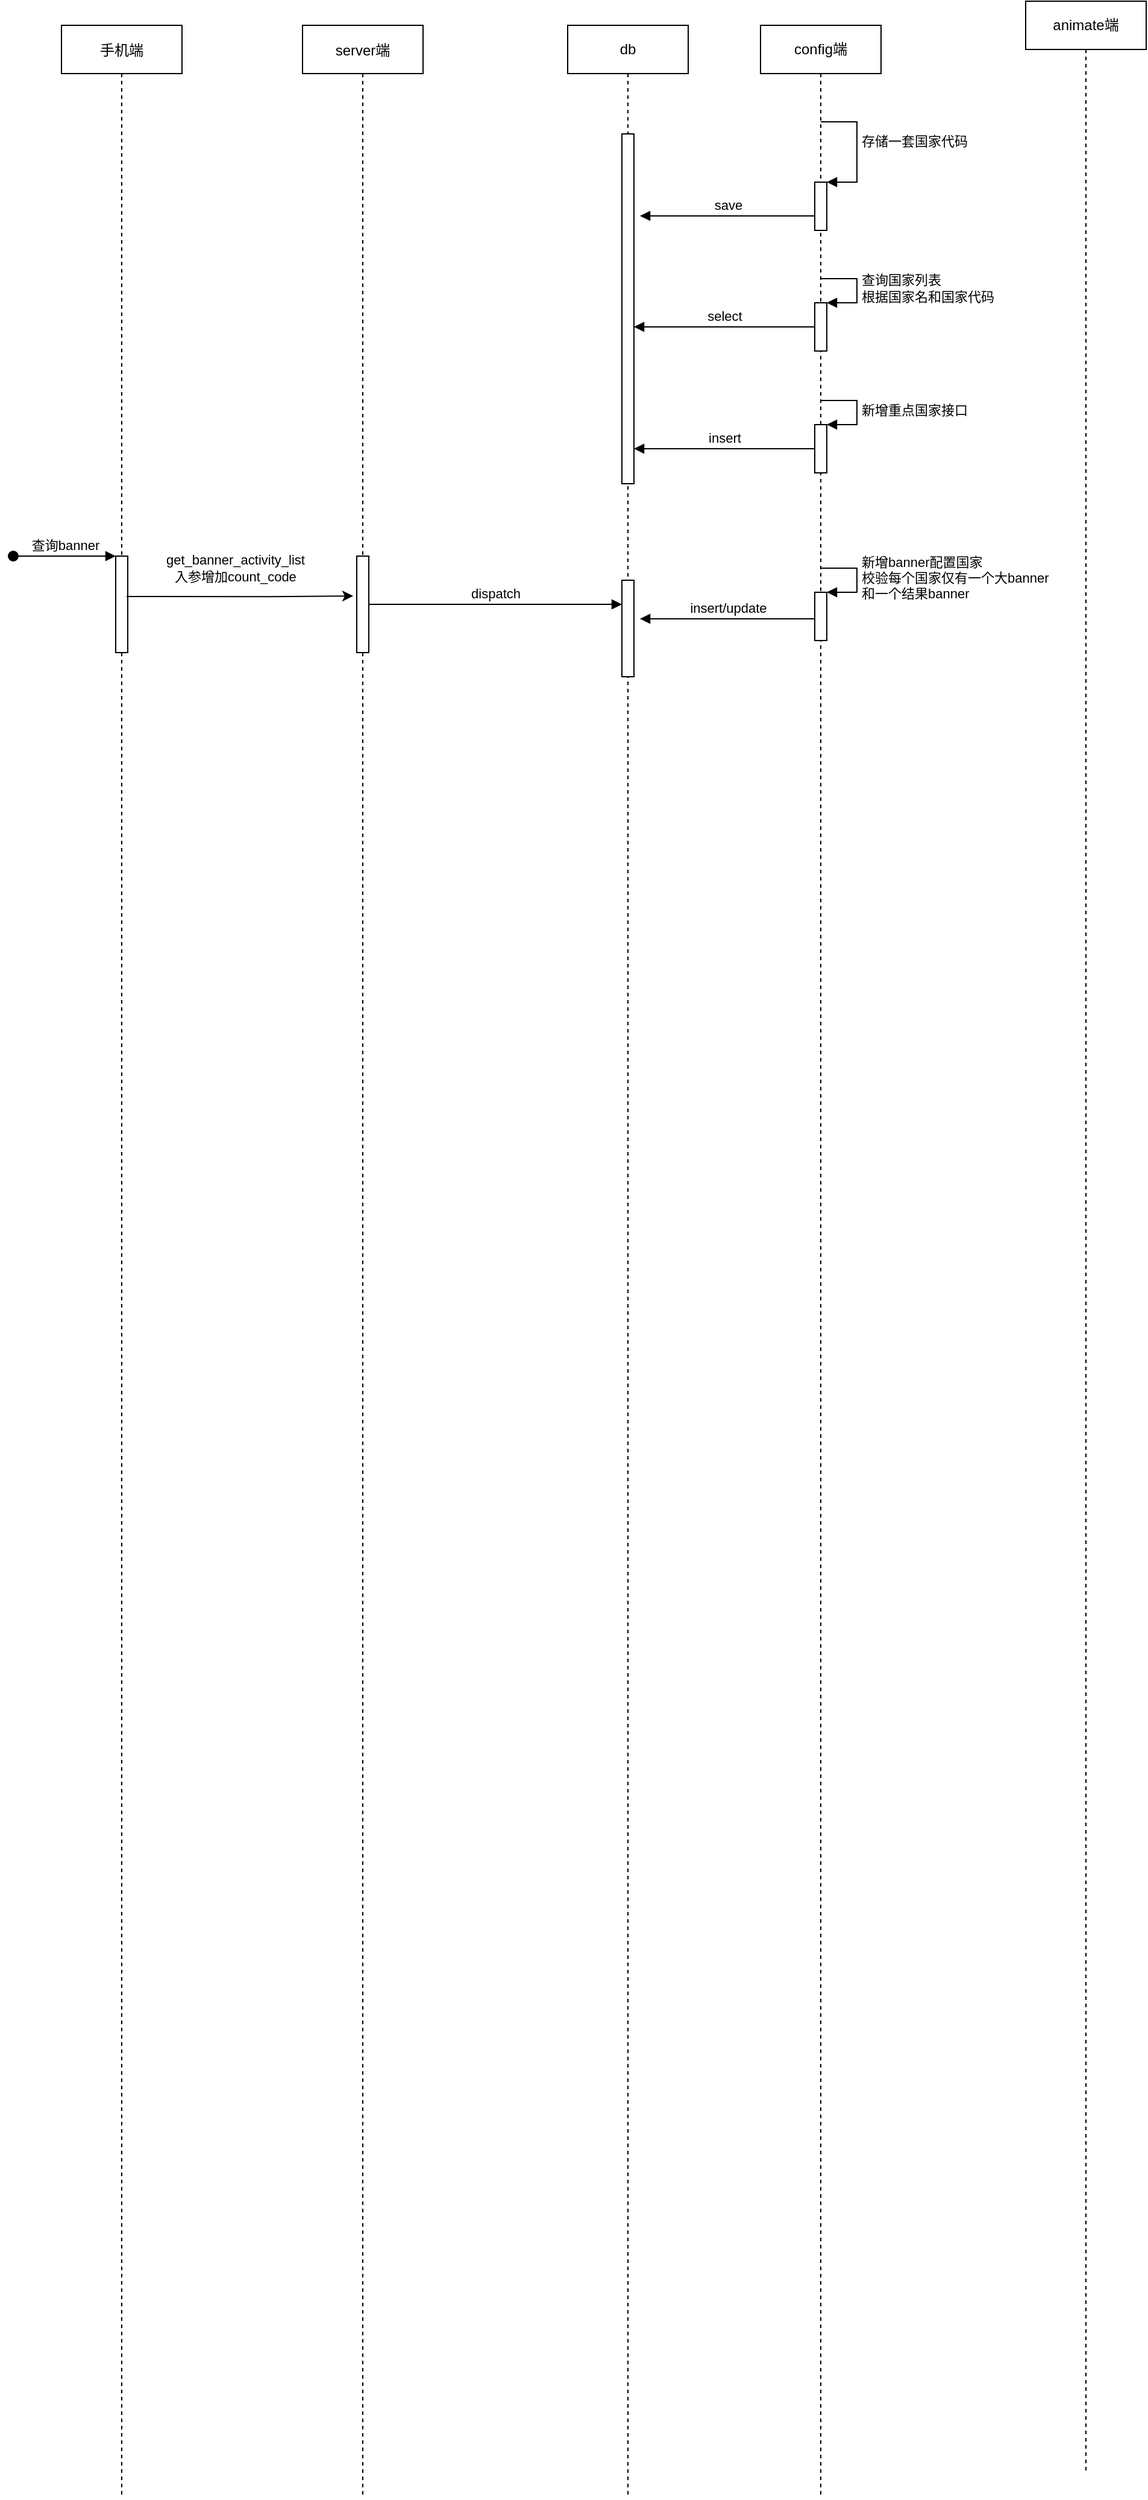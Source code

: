<mxfile version="20.5.1" type="github">
  <diagram id="kgpKYQtTHZ0yAKxKKP6v" name="Page-1">
    <mxGraphModel dx="1108" dy="450" grid="1" gridSize="10" guides="1" tooltips="1" connect="1" arrows="1" fold="1" page="1" pageScale="1" pageWidth="850" pageHeight="1100" math="0" shadow="0">
      <root>
        <mxCell id="0" />
        <mxCell id="1" parent="0" />
        <mxCell id="3nuBFxr9cyL0pnOWT2aG-1" value="手机端" style="shape=umlLifeline;perimeter=lifelinePerimeter;container=1;collapsible=0;recursiveResize=0;rounded=0;shadow=0;strokeWidth=1;" parent="1" vertex="1">
          <mxGeometry x="150" y="80" width="100" height="2050" as="geometry" />
        </mxCell>
        <mxCell id="GFjoYGN8T0g-vUBnzk1q-30" value="" style="html=1;points=[];perimeter=orthogonalPerimeter;" vertex="1" parent="3nuBFxr9cyL0pnOWT2aG-1">
          <mxGeometry x="45" y="440" width="10" height="80" as="geometry" />
        </mxCell>
        <mxCell id="GFjoYGN8T0g-vUBnzk1q-31" value="查询banner" style="html=1;verticalAlign=bottom;startArrow=oval;endArrow=block;startSize=8;rounded=0;" edge="1" target="GFjoYGN8T0g-vUBnzk1q-30" parent="3nuBFxr9cyL0pnOWT2aG-1">
          <mxGeometry relative="1" as="geometry">
            <mxPoint x="-40" y="440" as="sourcePoint" />
          </mxGeometry>
        </mxCell>
        <mxCell id="3nuBFxr9cyL0pnOWT2aG-5" value="server端" style="shape=umlLifeline;perimeter=lifelinePerimeter;container=1;collapsible=0;recursiveResize=0;rounded=0;shadow=0;strokeWidth=1;" parent="1" vertex="1">
          <mxGeometry x="350" y="80" width="100" height="2050" as="geometry" />
        </mxCell>
        <mxCell id="GFjoYGN8T0g-vUBnzk1q-32" value="" style="html=1;points=[];perimeter=orthogonalPerimeter;" vertex="1" parent="3nuBFxr9cyL0pnOWT2aG-5">
          <mxGeometry x="45" y="440" width="10" height="80" as="geometry" />
        </mxCell>
        <mxCell id="-C8EP_UMgjdFby-XU8R--1" value="animate端" style="shape=umlLifeline;perimeter=lifelinePerimeter;whiteSpace=wrap;html=1;container=1;collapsible=0;recursiveResize=0;outlineConnect=0;" parent="1" vertex="1">
          <mxGeometry x="950" y="60" width="100" height="2050" as="geometry" />
        </mxCell>
        <mxCell id="-C8EP_UMgjdFby-XU8R--2" value="db" style="shape=umlLifeline;perimeter=lifelinePerimeter;whiteSpace=wrap;html=1;container=1;collapsible=0;recursiveResize=0;outlineConnect=0;" parent="1" vertex="1">
          <mxGeometry x="570" y="80" width="100" height="2050" as="geometry" />
        </mxCell>
        <mxCell id="-C8EP_UMgjdFby-XU8R--9" value="" style="html=1;points=[];perimeter=orthogonalPerimeter;" parent="-C8EP_UMgjdFby-XU8R--2" vertex="1">
          <mxGeometry x="45" y="90" width="10" height="290" as="geometry" />
        </mxCell>
        <mxCell id="GFjoYGN8T0g-vUBnzk1q-26" value="" style="html=1;points=[];perimeter=orthogonalPerimeter;" vertex="1" parent="-C8EP_UMgjdFby-XU8R--2">
          <mxGeometry x="45" y="460" width="10" height="80" as="geometry" />
        </mxCell>
        <mxCell id="-C8EP_UMgjdFby-XU8R--3" value="config端" style="shape=umlLifeline;perimeter=lifelinePerimeter;whiteSpace=wrap;html=1;container=1;collapsible=0;recursiveResize=0;outlineConnect=0;" parent="1" vertex="1">
          <mxGeometry x="730" y="80" width="100" height="2050" as="geometry" />
        </mxCell>
        <mxCell id="-C8EP_UMgjdFby-XU8R--4" value="" style="html=1;points=[];perimeter=orthogonalPerimeter;" parent="-C8EP_UMgjdFby-XU8R--3" vertex="1">
          <mxGeometry x="45" y="130" width="10" height="40" as="geometry" />
        </mxCell>
        <mxCell id="-C8EP_UMgjdFby-XU8R--5" value="&#xa;&lt;span style=&quot;color: rgb(0, 0, 0); font-family: Helvetica; font-size: 11px; font-style: normal; font-variant-ligatures: normal; font-variant-caps: normal; font-weight: 400; letter-spacing: normal; orphans: 2; text-align: left; text-indent: 0px; text-transform: none; widows: 2; word-spacing: 0px; -webkit-text-stroke-width: 0px; background-color: rgb(255, 255, 255); text-decoration-thickness: initial; text-decoration-style: initial; text-decoration-color: initial; float: none; display: inline !important;&quot;&gt;存储一套国家代码&lt;/span&gt;&#xa;&#xa;" style="edgeStyle=orthogonalEdgeStyle;html=1;align=left;spacingLeft=2;endArrow=block;rounded=0;entryX=1;entryY=0;" parent="-C8EP_UMgjdFby-XU8R--3" target="-C8EP_UMgjdFby-XU8R--4" edge="1">
          <mxGeometry relative="1" as="geometry">
            <mxPoint x="50" y="80" as="sourcePoint" />
            <Array as="points">
              <mxPoint x="80" y="80" />
            </Array>
          </mxGeometry>
        </mxCell>
        <mxCell id="GFjoYGN8T0g-vUBnzk1q-10" value="" style="html=1;points=[];perimeter=orthogonalPerimeter;" vertex="1" parent="-C8EP_UMgjdFby-XU8R--3">
          <mxGeometry x="45" y="331" width="10" height="40" as="geometry" />
        </mxCell>
        <mxCell id="GFjoYGN8T0g-vUBnzk1q-11" value="新增重点国家接口" style="edgeStyle=orthogonalEdgeStyle;html=1;align=left;spacingLeft=2;endArrow=block;rounded=0;entryX=1;entryY=0;" edge="1" target="GFjoYGN8T0g-vUBnzk1q-10" parent="-C8EP_UMgjdFby-XU8R--3">
          <mxGeometry relative="1" as="geometry">
            <mxPoint x="50" y="311" as="sourcePoint" />
            <Array as="points">
              <mxPoint x="80" y="311" />
            </Array>
          </mxGeometry>
        </mxCell>
        <mxCell id="GFjoYGN8T0g-vUBnzk1q-17" value="" style="html=1;points=[];perimeter=orthogonalPerimeter;" vertex="1" parent="-C8EP_UMgjdFby-XU8R--3">
          <mxGeometry x="45" y="230" width="10" height="40" as="geometry" />
        </mxCell>
        <mxCell id="GFjoYGN8T0g-vUBnzk1q-18" value="查询国家列表&lt;br&gt;根据国家名和国家代码" style="edgeStyle=orthogonalEdgeStyle;html=1;align=left;spacingLeft=2;endArrow=block;rounded=0;entryX=1;entryY=0;" edge="1" target="GFjoYGN8T0g-vUBnzk1q-17" parent="-C8EP_UMgjdFby-XU8R--3">
          <mxGeometry relative="1" as="geometry">
            <mxPoint x="50" y="210" as="sourcePoint" />
            <Array as="points">
              <mxPoint x="80" y="210" />
            </Array>
          </mxGeometry>
        </mxCell>
        <mxCell id="GFjoYGN8T0g-vUBnzk1q-24" value="" style="html=1;points=[];perimeter=orthogonalPerimeter;" vertex="1" parent="-C8EP_UMgjdFby-XU8R--3">
          <mxGeometry x="45" y="470" width="10" height="40" as="geometry" />
        </mxCell>
        <mxCell id="GFjoYGN8T0g-vUBnzk1q-25" value="新增banner配置国家&lt;br&gt;校验每个国家仅有一个大banner&lt;br&gt;和一个结果banner" style="edgeStyle=orthogonalEdgeStyle;html=1;align=left;spacingLeft=2;endArrow=block;rounded=0;entryX=1;entryY=0;" edge="1" target="GFjoYGN8T0g-vUBnzk1q-24" parent="-C8EP_UMgjdFby-XU8R--3">
          <mxGeometry relative="1" as="geometry">
            <mxPoint x="50" y="450" as="sourcePoint" />
            <Array as="points">
              <mxPoint x="80" y="450" />
            </Array>
          </mxGeometry>
        </mxCell>
        <mxCell id="GFjoYGN8T0g-vUBnzk1q-20" value="save" style="html=1;verticalAlign=bottom;endArrow=block;rounded=0;exitX=0;exitY=0.7;exitDx=0;exitDy=0;exitPerimeter=0;" edge="1" parent="1" source="-C8EP_UMgjdFby-XU8R--4">
          <mxGeometry width="80" relative="1" as="geometry">
            <mxPoint x="660" y="230" as="sourcePoint" />
            <mxPoint x="630" y="238" as="targetPoint" />
          </mxGeometry>
        </mxCell>
        <mxCell id="GFjoYGN8T0g-vUBnzk1q-19" value="select" style="html=1;verticalAlign=bottom;endArrow=block;rounded=0;" edge="1" parent="1" source="GFjoYGN8T0g-vUBnzk1q-17" target="-C8EP_UMgjdFby-XU8R--9">
          <mxGeometry width="80" relative="1" as="geometry">
            <mxPoint x="720" y="360" as="sourcePoint" />
            <mxPoint x="740" y="329" as="targetPoint" />
          </mxGeometry>
        </mxCell>
        <mxCell id="GFjoYGN8T0g-vUBnzk1q-23" value="insert" style="html=1;verticalAlign=bottom;endArrow=block;rounded=0;" edge="1" parent="1" source="GFjoYGN8T0g-vUBnzk1q-10" target="-C8EP_UMgjdFby-XU8R--9">
          <mxGeometry width="80" relative="1" as="geometry">
            <mxPoint x="680" y="430" as="sourcePoint" />
            <mxPoint x="760" y="430" as="targetPoint" />
          </mxGeometry>
        </mxCell>
        <mxCell id="GFjoYGN8T0g-vUBnzk1q-28" value="insert/update" style="html=1;verticalAlign=bottom;endArrow=block;rounded=0;entryX=1.5;entryY=0.4;entryDx=0;entryDy=0;entryPerimeter=0;" edge="1" parent="1" source="GFjoYGN8T0g-vUBnzk1q-24" target="GFjoYGN8T0g-vUBnzk1q-26">
          <mxGeometry width="80" relative="1" as="geometry">
            <mxPoint x="670" y="560" as="sourcePoint" />
            <mxPoint x="750" y="560" as="targetPoint" />
          </mxGeometry>
        </mxCell>
        <mxCell id="GFjoYGN8T0g-vUBnzk1q-33" style="edgeStyle=orthogonalEdgeStyle;rounded=0;orthogonalLoop=1;jettySize=auto;html=1;exitX=0.54;exitY=0.231;exitDx=0;exitDy=0;exitPerimeter=0;entryX=-0.3;entryY=0.413;entryDx=0;entryDy=0;entryPerimeter=0;" edge="1" parent="1" source="3nuBFxr9cyL0pnOWT2aG-1" target="GFjoYGN8T0g-vUBnzk1q-32">
          <mxGeometry relative="1" as="geometry">
            <mxPoint x="175" y="557" as="sourcePoint" />
            <mxPoint x="395" y="557" as="targetPoint" />
          </mxGeometry>
        </mxCell>
        <mxCell id="GFjoYGN8T0g-vUBnzk1q-34" value="get_banner_activity_list&lt;br&gt;入参增加count_code" style="edgeLabel;html=1;align=center;verticalAlign=middle;resizable=0;points=[];" vertex="1" connectable="0" parent="GFjoYGN8T0g-vUBnzk1q-33">
          <mxGeometry x="-0.046" y="-1" relative="1" as="geometry">
            <mxPoint y="-25" as="offset" />
          </mxGeometry>
        </mxCell>
        <mxCell id="GFjoYGN8T0g-vUBnzk1q-35" value="dispatch" style="html=1;verticalAlign=bottom;endArrow=block;rounded=0;" edge="1" parent="1" source="GFjoYGN8T0g-vUBnzk1q-32" target="GFjoYGN8T0g-vUBnzk1q-26">
          <mxGeometry width="80" relative="1" as="geometry">
            <mxPoint x="460" y="570" as="sourcePoint" />
            <mxPoint x="540" y="570" as="targetPoint" />
          </mxGeometry>
        </mxCell>
      </root>
    </mxGraphModel>
  </diagram>
</mxfile>
